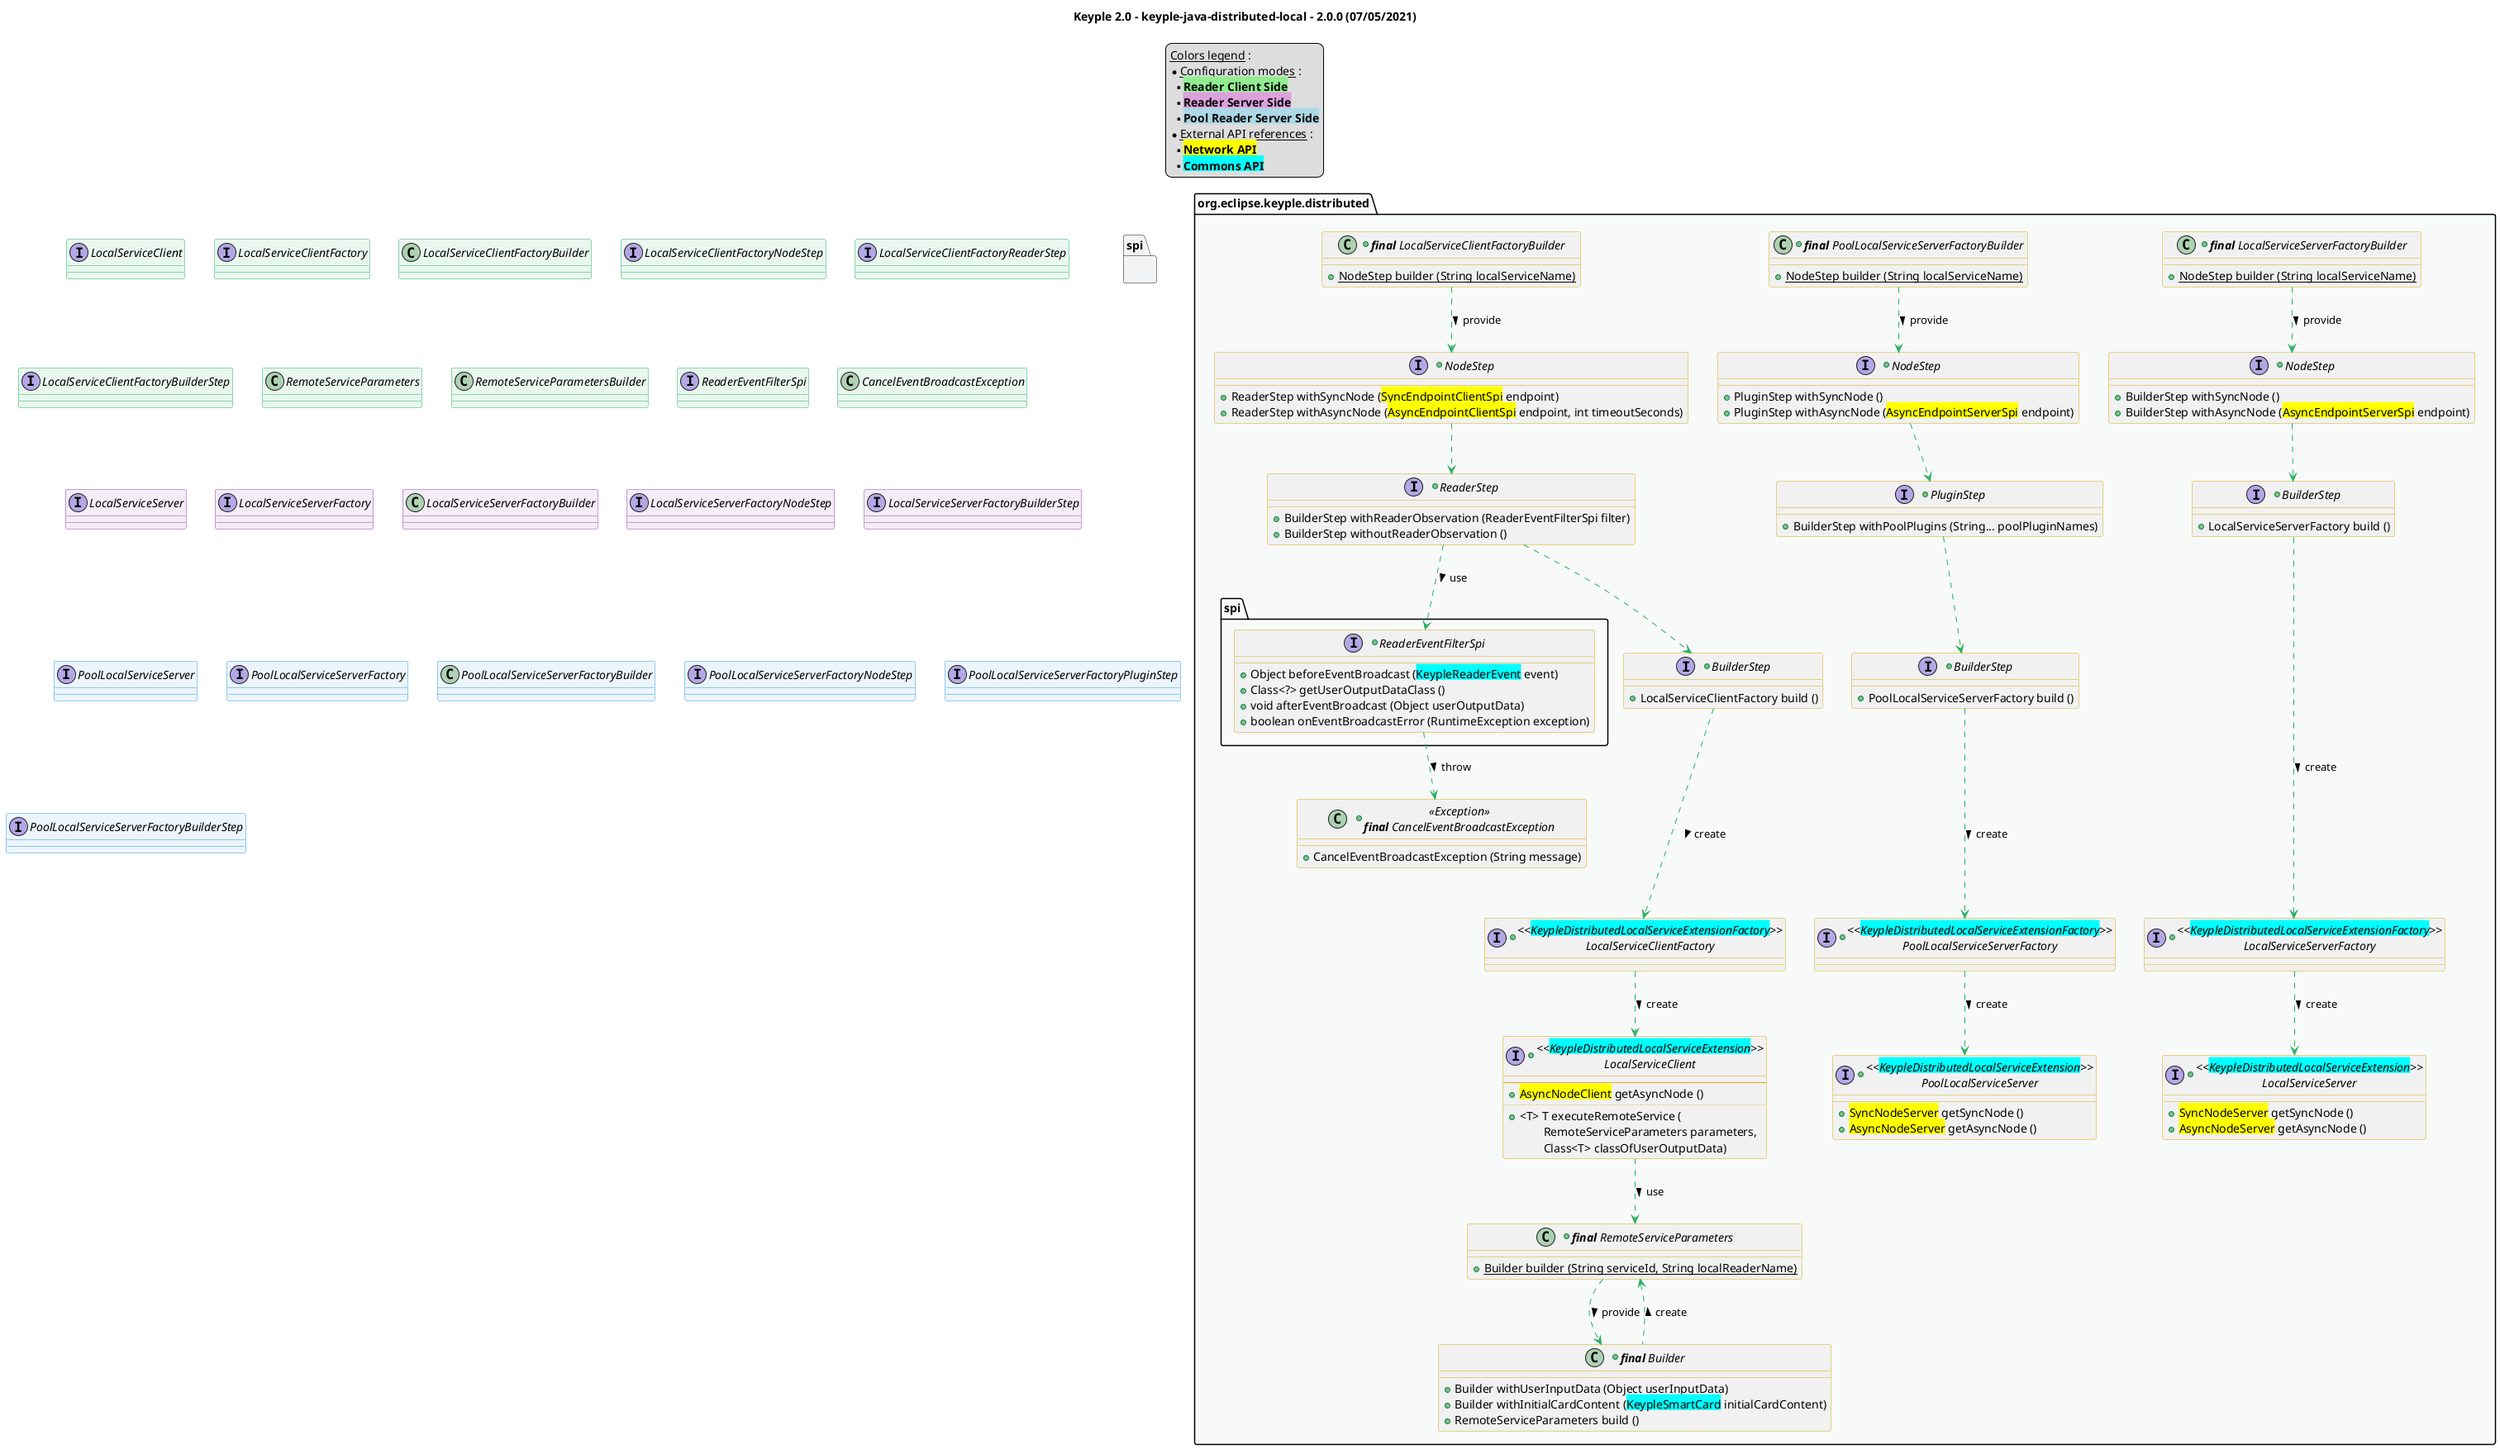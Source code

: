 @startuml
title
    Keyple 2.0 - keyple-java-distributed-local - 2.0.0 (07/05/2021)
end title

' == THEME ==

'Couleurs issues de : https://htmlcolorcodes.com/fr/tableau-de-couleur/tableau-de-couleur-design-plat/
!define C_GREY1 F8F9F9
!define C_GREY2 F2F3F4
!define C_GREY3 E5E7E9
!define C_GREY4 D7DBDD
!define C_GREY5 CACFD2
!define C_GREY6 BDC3C7
!define C_LINK 3498DB
!define C_USE 27AE60

skinparam Shadowing false
skinparam ClassFontStyle italic
skinparam ClassBorderColor #D4AC0D
skinparam stereotypeABorderColor #A9DCDF
skinparam stereotypeIBorderColor #B4A7E5
skinparam stereotypeCBorderColor #ADD1B2
skinparam stereotypeEBorderColor #EB93DF
' Red
skinparam ClassBackgroundColor<<red>> #FDEDEC
skinparam ClassBorderColor<<red>> #E74C3C
hide <<red>> stereotype
' Purple
skinparam ClassBackgroundColor<<purple>> #F4ECF7
skinparam ClassBorderColor<<purple>> #8E44AD
hide <<purple>> stereotype
' blue
skinparam ClassBackgroundColor<<blue>> #EBF5FB
skinparam ClassBorderColor<<blue>> #3498DB
hide <<blue>> stereotype
' Green
skinparam ClassBackgroundColor<<green>> #E9F7EF
skinparam ClassBorderColor<<green>> #27AE60
hide <<green>> stereotype
' Grey
skinparam ClassBackgroundColor<<grey>> #EAECEE
skinparam ClassBorderColor<<grey>> #2C3E50
hide <<grey>> stereotype

' == CONTENT ==

legend top
    __Colors legend__ :
    * __Configuration modes__ :
    ** <back:lightGreen>**Reader Client Side**</back>
    ** <back:plum>**Reader Server Side**</back>
    ** <back:lightBlue>**Pool Reader Server Side**</back>
    * __External API references__ :
    ** <back:yellow>**Network API**</back>
    ** <back:cyan>**Commons API**</back>
end legend

package "org.eclipse.keyple.distributed" as root {

    +interface "<<<back:cyan>KeypleDistributedLocalServiceExtension</back>>>\nLocalServiceClient" as LocalServiceClient {
        --
        +<back:yellow>AsyncNodeClient</back> getAsyncNode ()
        ..
        +<T> T executeRemoteService (
            \tRemoteServiceParameters parameters,
            \tClass<T> classOfUserOutputData)
    }
    +class "**final** RemoteServiceParameters" as RemoteServiceParameters {
        +{static} Builder builder (String serviceId, String localReaderName)
    }
    +class "**final** Builder" as RemoteServiceParametersBuilder {
        +Builder withUserInputData (Object userInputData)
        +Builder withInitialCardContent (<back:cyan>KeypleSmartCard</back> initialCardContent)
        +RemoteServiceParameters build ()
    }

    +interface "<<<back:cyan>KeypleDistributedLocalServiceExtension</back>>>\nLocalServiceServer" as LocalServiceServer {
        +<back:yellow>SyncNodeServer</back> getSyncNode ()
        +<back:yellow>AsyncNodeServer</back> getAsyncNode ()
    }

    +interface "<<<back:cyan>KeypleDistributedLocalServiceExtension</back>>>\nPoolLocalServiceServer" as PoolLocalServiceServer {
        +<back:yellow>SyncNodeServer</back> getSyncNode ()
        +<back:yellow>AsyncNodeServer</back> getAsyncNode ()
    }

    ' Factories
    together {
        +interface "<<<back:cyan>KeypleDistributedLocalServiceExtensionFactory</back>>>\nLocalServiceClientFactory" as LocalServiceClientFactory {
        }
        +interface "<<<back:cyan>KeypleDistributedLocalServiceExtensionFactory</back>>>\nLocalServiceServerFactory" as LocalServiceServerFactory {
        }
        +interface "<<<back:cyan>KeypleDistributedLocalServiceExtensionFactory</back>>>\nPoolLocalServiceServerFactory" as PoolLocalServiceServerFactory {
        }
    }

    ' Factories builders
    together {
        +class "**final** LocalServiceClientFactoryBuilder" as LocalServiceClientFactoryBuilder {
            + {static} NodeStep builder (String localServiceName)
        }
        +interface "NodeStep" as LocalServiceClientFactoryNodeStep {
            + ReaderStep withSyncNode (<back:yellow>SyncEndpointClientSpi</back> endpoint)
            + ReaderStep withAsyncNode (<back:yellow>AsyncEndpointClientSpi</back> endpoint, int timeoutSeconds)
        }
        +interface "ReaderStep" as LocalServiceClientFactoryReaderStep {
                + BuilderStep withReaderObservation (ReaderEventFilterSpi filter)
            + BuilderStep withoutReaderObservation ()
        }
        +interface "BuilderStep" as LocalServiceClientFactoryBuilderStep {
            + LocalServiceClientFactory build ()
        }

        package spi {
            +interface ReaderEventFilterSpi {
                +Object beforeEventBroadcast (<back:cyan>KeypleReaderEvent</back> event)
                +Class<?> getUserOutputDataClass ()
                +void afterEventBroadcast (Object userOutputData)
                +boolean onEventBroadcastError (RuntimeException exception)
            }
        }
        +class "<<Exception>>\n**final** CancelEventBroadcastException" as CancelEventBroadcastException {
            +CancelEventBroadcastException (String message)
        }

        +class "**final** LocalServiceServerFactoryBuilder" as LocalServiceServerFactoryBuilder {
            + {static} NodeStep builder (String localServiceName)
        }
        +interface "NodeStep" as LocalServiceServerFactoryNodeStep {
            + BuilderStep withSyncNode ()
            + BuilderStep withAsyncNode (<back:yellow>AsyncEndpointServerSpi</back> endpoint)
        }
        +interface "BuilderStep" as LocalServiceServerFactoryBuilderStep {
            + LocalServiceServerFactory build ()
        }

        +class "**final** PoolLocalServiceServerFactoryBuilder" as PoolLocalServiceServerFactoryBuilder {
            + {static} NodeStep builder (String localServiceName)
        }
        +interface "NodeStep" as PoolLocalServiceServerFactoryNodeStep {
            + PluginStep withSyncNode ()
            + PluginStep withAsyncNode (<back:yellow>AsyncEndpointServerSpi</back> endpoint)
        }
        +interface "PluginStep" as PoolLocalServiceServerFactoryPluginStep {
            + BuilderStep withPoolPlugins (String... poolPluginNames)
        }
        +interface "BuilderStep" as PoolLocalServiceServerFactoryBuilderStep {
            + PoolLocalServiceServerFactory build ()
        }
    }
}

' Associations
LocalServiceClient ..> RemoteServiceParameters #C_USE : use >
RemoteServiceParameters ..> RemoteServiceParametersBuilder #C_USE : provide >
RemoteServiceParametersBuilder .up.> RemoteServiceParameters #C_USE : create >

LocalServiceClientFactoryBuilder ..> LocalServiceClientFactoryNodeStep #C_USE : provide >
LocalServiceClientFactoryNodeStep ..> LocalServiceClientFactoryReaderStep #C_USE
LocalServiceClientFactoryReaderStep ..> LocalServiceClientFactoryBuilderStep #C_USE
LocalServiceClientFactoryReaderStep ..> ReaderEventFilterSpi #C_USE : use >
ReaderEventFilterSpi ..> CancelEventBroadcastException #C_USE : throw >
LocalServiceClientFactoryBuilderStep ..> LocalServiceClientFactory #C_USE : create >
LocalServiceClientFactory ..> LocalServiceClient #C_USE : create >

LocalServiceServerFactoryBuilder ..> LocalServiceServerFactoryNodeStep #C_USE : provide >
LocalServiceServerFactoryNodeStep ..> LocalServiceServerFactoryBuilderStep #C_USE
LocalServiceServerFactoryBuilderStep ..> LocalServiceServerFactory #C_USE : create >
LocalServiceServerFactory ..> LocalServiceServer #C_USE : create >

PoolLocalServiceServerFactoryBuilder ..> PoolLocalServiceServerFactoryNodeStep #C_USE : provide >
PoolLocalServiceServerFactoryNodeStep ..> PoolLocalServiceServerFactoryPluginStep #C_USE
PoolLocalServiceServerFactoryPluginStep ..> PoolLocalServiceServerFactoryBuilderStep #C_USE
PoolLocalServiceServerFactoryBuilderStep ..> PoolLocalServiceServerFactory #C_USE : create >
PoolLocalServiceServerFactory ..> PoolLocalServiceServer #C_USE : create >

' == LAYOUT ==

CancelEventBroadcastException -[hidden]- LocalServiceClientFactory

' == STYLE ==

package root #C_GREY1 {}
package spi #C_GREY2 {}

interface LocalServiceClient <<green>>
interface LocalServiceClientFactory <<green>>
class LocalServiceClientFactoryBuilder <<green>>
interface LocalServiceClientFactoryNodeStep <<green>>
interface LocalServiceClientFactoryReaderStep <<green>>
interface LocalServiceClientFactoryBuilderStep <<green>>
class RemoteServiceParameters <<green>>
class RemoteServiceParametersBuilder <<green>>
interface ReaderEventFilterSpi <<green>>
class CancelEventBroadcastException <<green>>

interface LocalServiceServer <<purple>>
interface LocalServiceServerFactory <<purple>>
class LocalServiceServerFactoryBuilder <<purple>>
interface LocalServiceServerFactoryNodeStep <<purple>>
interface LocalServiceServerFactoryBuilderStep <<purple>>

interface PoolLocalServiceServer <<blue>>
interface PoolLocalServiceServerFactory <<blue>>
class PoolLocalServiceServerFactoryBuilder <<blue>>
interface PoolLocalServiceServerFactoryNodeStep <<blue>>
interface PoolLocalServiceServerFactoryPluginStep <<blue>>
interface PoolLocalServiceServerFactoryBuilderStep <<blue>>

@enduml